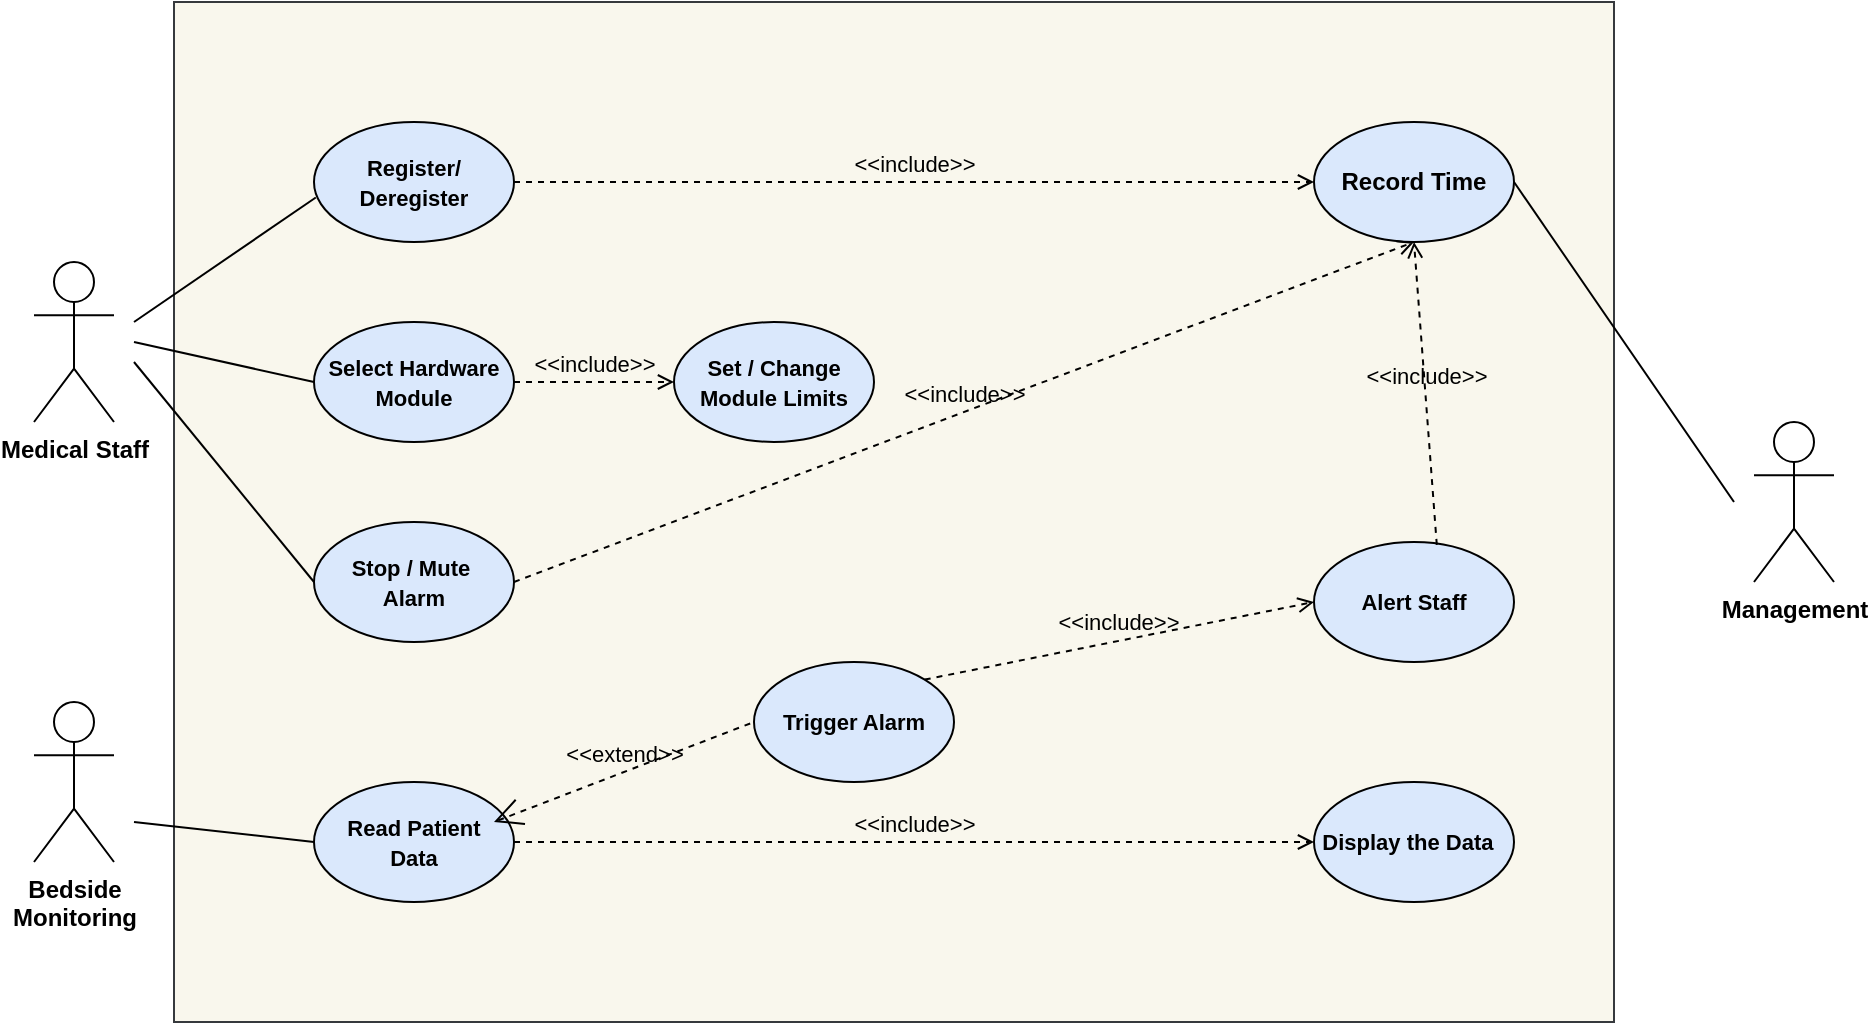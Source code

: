 <mxfile type="device" version="12.1.0" pages="1"><diagram id="iAI5wRJPBJMSCTWZ6b_W" name="Page-1"><mxGraphModel dx="2440" dy="813" gridSize="10" guides="1" tooltips="1" connect="1" arrows="1" fold="1" page="1" pageScale="1" pageWidth="850" pageHeight="1100" math="0" shadow="0" grid="1"><root><mxCell id="0" /><mxCell id="1" parent="0" /><mxCell id="aDsCUuxqLMU7xiLRjQzI-1" value="" parent="1" style="rounded=0;whiteSpace=wrap;html=1;shadow=0;fillColor=#f9f7ed;strokeColor=#36393d;" vertex="1"><mxGeometry as="geometry" y="10" width="720" height="510" /></mxCell><mxCell id="aDsCUuxqLMU7xiLRjQzI-26" value="&lt;font style=&quot;line-height: 110% ; font-size: 11px&quot;&gt;&lt;b&gt;Select Hardware&lt;br&gt;Module&lt;/b&gt;&lt;br&gt;&lt;/font&gt;" parent="1" style="ellipse;whiteSpace=wrap;html=1;shadow=0;fillColor=#dae8fc;strokeColor=#000000;" vertex="1"><mxGeometry as="geometry" y="170" width="100" height="60" x="70" /></mxCell><mxCell id="aDsCUuxqLMU7xiLRjQzI-28" value="&lt;b&gt;Record Time&lt;/b&gt;" parent="1" style="ellipse;whiteSpace=wrap;html=1;shadow=0;fillColor=#dae8fc;strokeColor=#000000;" vertex="1"><mxGeometry as="geometry" y="70" width="100" height="60" x="570" /></mxCell><mxCell id="aDsCUuxqLMU7xiLRjQzI-29" value="&lt;font style=&quot;font-size: 11px&quot;&gt;&lt;b&gt;Register/&lt;br&gt;Deregister&lt;br&gt;&lt;/b&gt;&lt;/font&gt;" parent="1" style="ellipse;whiteSpace=wrap;html=1;shadow=0;fillColor=#dae8fc;strokeColor=#000000;" vertex="1"><mxGeometry as="geometry" y="70" width="100" height="60" x="70" /></mxCell><mxCell id="aDsCUuxqLMU7xiLRjQzI-30" value="&lt;font style=&quot;font-size: 11px&quot;&gt;&lt;b&gt;Set / Change Module Limits&lt;/b&gt;&lt;/font&gt;" parent="1" style="ellipse;whiteSpace=wrap;html=1;shadow=0;fillColor=#dae8fc;strokeColor=#000000;" vertex="1"><mxGeometry as="geometry" y="170" width="100" height="60" x="250" /></mxCell><mxCell id="aDsCUuxqLMU7xiLRjQzI-31" value="&lt;font style=&quot;font-size: 11px&quot;&gt;&lt;b&gt;Stop / Mute&amp;nbsp;&lt;br&gt;Alarm&lt;/b&gt;&lt;/font&gt;" parent="1" style="ellipse;whiteSpace=wrap;html=1;shadow=0;fillColor=#dae8fc;strokeColor=#000000;" vertex="1"><mxGeometry as="geometry" y="270" width="100" height="60" x="70" /></mxCell><mxCell id="aDsCUuxqLMU7xiLRjQzI-32" value="&lt;font style=&quot;font-size: 11px&quot;&gt;&lt;b&gt;Read Patient&lt;br&gt;Data&lt;/b&gt;&lt;/font&gt;" parent="1" style="ellipse;whiteSpace=wrap;html=1;shadow=0;fillColor=#dae8fc;strokeColor=#000000;" vertex="1"><mxGeometry as="geometry" y="400" width="100" height="60" x="70" /></mxCell><mxCell id="aDsCUuxqLMU7xiLRjQzI-34" value="&lt;b style=&quot;font-size: 11px&quot;&gt;Alert Staff&lt;/b&gt;" parent="1" style="ellipse;whiteSpace=wrap;html=1;shadow=0;fillColor=#dae8fc;strokeColor=#000000;" vertex="1"><mxGeometry as="geometry" y="280" width="100" height="60" x="570" /></mxCell><mxCell id="aDsCUuxqLMU7xiLRjQzI-35" value="&lt;b style=&quot;font-size: 11px&quot;&gt;&lt;font style=&quot;font-size: 11px&quot;&gt;Trigger Alarm&lt;/font&gt;&lt;/b&gt;" parent="1" style="ellipse;whiteSpace=wrap;html=1;shadow=0;fillColor=#dae8fc;strokeColor=#000000;" vertex="1"><mxGeometry as="geometry" y="340" width="100" height="60" x="290" /></mxCell><mxCell id="aDsCUuxqLMU7xiLRjQzI-37" value="&lt;b&gt;Medical Staff&lt;/b&gt;" parent="1" style="shape=umlActor;html=1;verticalLabelPosition=bottom;verticalAlign=top;align=center;shadow=0;" vertex="1"><mxGeometry as="geometry" y="140" width="40" height="80" x="-70" /></mxCell><mxCell id="aDsCUuxqLMU7xiLRjQzI-39" value="&lt;b&gt;Bedside&lt;br&gt;Monitoring&lt;/b&gt;" parent="1" style="shape=umlActor;html=1;verticalLabelPosition=bottom;verticalAlign=top;align=center;shadow=0;" vertex="1"><mxGeometry as="geometry" y="360" width="40" height="80" x="-70" /></mxCell><mxCell id="aDsCUuxqLMU7xiLRjQzI-42" value="" parent="1" style="edgeStyle=none;html=1;endArrow=none;verticalAlign=bottom;entryX=0.009;entryY=0.629;entryDx=0;entryDy=0;entryPerimeter=0;" target="aDsCUuxqLMU7xiLRjQzI-29" edge="1"><mxGeometry as="geometry" width="160" relative="1"><mxPoint as="sourcePoint" y="170" x="-20" /><mxPoint as="targetPoint" y="180" x="110" /></mxGeometry></mxCell><mxCell id="aDsCUuxqLMU7xiLRjQzI-45" value="" parent="1" style="edgeStyle=none;html=1;endArrow=none;verticalAlign=bottom;entryX=0;entryY=0.5;entryDx=0;entryDy=0;" target="aDsCUuxqLMU7xiLRjQzI-26" edge="1"><mxGeometry as="geometry" width="160" relative="1"><mxPoint as="sourcePoint" y="180" x="-20" /><mxPoint as="targetPoint" y="180" x="130" /></mxGeometry></mxCell><mxCell id="aDsCUuxqLMU7xiLRjQzI-46" value="" parent="1" style="edgeStyle=none;html=1;endArrow=none;verticalAlign=bottom;entryX=0;entryY=0.5;entryDx=0;entryDy=0;" target="aDsCUuxqLMU7xiLRjQzI-31" edge="1"><mxGeometry as="geometry" width="160" relative="1"><mxPoint as="sourcePoint" y="190" x="-20" /><mxPoint as="targetPoint" y="190" x="140" /></mxGeometry></mxCell><mxCell id="aDsCUuxqLMU7xiLRjQzI-47" value="" parent="1" style="edgeStyle=none;html=1;endArrow=none;verticalAlign=bottom;entryX=0;entryY=0.5;entryDx=0;entryDy=0;" target="aDsCUuxqLMU7xiLRjQzI-32" edge="1"><mxGeometry as="geometry" width="160" relative="1"><mxPoint as="sourcePoint" y="420" x="-20" /><mxPoint as="targetPoint" y="380" x="120" /></mxGeometry></mxCell><mxCell id="aDsCUuxqLMU7xiLRjQzI-48" value="&amp;lt;&amp;lt;include&amp;gt;&amp;gt;" parent="1" style="edgeStyle=none;html=1;endArrow=open;verticalAlign=bottom;dashed=1;labelBackgroundColor=none;entryX=0;entryY=0.5;entryDx=0;entryDy=0;" target="aDsCUuxqLMU7xiLRjQzI-30" edge="1"><mxGeometry as="geometry" width="160" relative="1"><mxPoint as="sourcePoint" y="200" x="170" /><mxPoint as="targetPoint" y="190" x="330" /></mxGeometry></mxCell><mxCell id="aDsCUuxqLMU7xiLRjQzI-49" value="&amp;lt;&amp;lt;include&amp;gt;&amp;gt;" parent="1" style="edgeStyle=none;html=1;endArrow=open;verticalAlign=bottom;dashed=1;labelBackgroundColor=none;exitX=1;exitY=0.5;exitDx=0;exitDy=0;entryX=0;entryY=0.5;entryDx=0;entryDy=0;" target="aDsCUuxqLMU7xiLRjQzI-28" edge="1" source="aDsCUuxqLMU7xiLRjQzI-29"><mxGeometry as="geometry" width="160" relative="1"><mxPoint as="sourcePoint" y="90" x="300" /><mxPoint as="targetPoint" y="90" x="460" /></mxGeometry></mxCell><mxCell id="aDsCUuxqLMU7xiLRjQzI-50" value="&amp;lt;&amp;lt;include&amp;gt;&amp;gt;" parent="1" style="edgeStyle=none;html=1;endArrow=open;verticalAlign=bottom;dashed=1;labelBackgroundColor=none;exitX=1;exitY=0.5;exitDx=0;exitDy=0;entryX=0.5;entryY=1;entryDx=0;entryDy=0;" target="aDsCUuxqLMU7xiLRjQzI-28" edge="1" source="aDsCUuxqLMU7xiLRjQzI-31"><mxGeometry as="geometry" width="160" relative="1"><mxPoint as="sourcePoint" y="300" x="180" /><mxPoint as="targetPoint" y="300" x="340" /></mxGeometry></mxCell><mxCell id="aDsCUuxqLMU7xiLRjQzI-52" value="&amp;lt;&amp;lt;extend&amp;gt;&amp;gt;" parent="1" style="edgeStyle=none;html=1;startArrow=open;endArrow=none;startSize=12;verticalAlign=bottom;dashed=1;labelBackgroundColor=none;entryX=0;entryY=0.5;entryDx=0;entryDy=0;" target="aDsCUuxqLMU7xiLRjQzI-35" edge="1"><mxGeometry as="geometry" width="160" relative="1"><mxPoint as="sourcePoint" y="420" x="160" /><mxPoint as="targetPoint" y="410" x="330" /></mxGeometry></mxCell><mxCell id="aDsCUuxqLMU7xiLRjQzI-56" value="&lt;div align=&quot;center&quot;&gt;&lt;font style=&quot;font-size: 11px&quot;&gt;&lt;b&gt;Display the Data &amp;nbsp;&lt;/b&gt;&lt;/font&gt;&lt;/div&gt;" parent="1" style="ellipse;whiteSpace=wrap;html=1;shadow=0;align=center;fillColor=#dae8fc;strokeColor=#000000;" vertex="1"><mxGeometry as="geometry" y="400" width="100" height="60" x="570" /></mxCell><mxCell id="aDsCUuxqLMU7xiLRjQzI-57" value="&amp;lt;&amp;lt;include&amp;gt;&amp;gt;" parent="1" style="edgeStyle=none;html=1;endArrow=open;verticalAlign=bottom;dashed=1;labelBackgroundColor=none;entryX=0;entryY=0.5;entryDx=0;entryDy=0;exitX=1;exitY=0.5;exitDx=0;exitDy=0;" target="aDsCUuxqLMU7xiLRjQzI-56" edge="1" source="aDsCUuxqLMU7xiLRjQzI-32"><mxGeometry as="geometry" width="160" relative="1"><mxPoint as="sourcePoint" y="430" x="170" /><mxPoint as="targetPoint" y="490" x="290" /></mxGeometry></mxCell><mxCell id="PAhM5i4KE2bBrmq3GSYR-5" value="&amp;lt;&amp;lt;include&amp;gt;&amp;gt;" parent="1" style="edgeStyle=none;html=1;endArrow=open;verticalAlign=bottom;dashed=1;labelBackgroundColor=none;exitX=1;exitY=0;exitDx=0;exitDy=0;entryX=0;entryY=0.5;entryDx=0;entryDy=0;" target="aDsCUuxqLMU7xiLRjQzI-34" edge="1" source="aDsCUuxqLMU7xiLRjQzI-35"><mxGeometry as="geometry" width="160" relative="1"><mxPoint as="sourcePoint" y="320" x="370" /><mxPoint as="targetPoint" y="320" x="530" /></mxGeometry></mxCell><mxCell id="PAhM5i4KE2bBrmq3GSYR-12" value="&amp;lt;&amp;lt;include&amp;gt;&amp;gt;" parent="1" style="edgeStyle=none;html=1;endArrow=open;verticalAlign=bottom;dashed=1;labelBackgroundColor=none;exitX=0.614;exitY=0.024;exitDx=0;exitDy=0;entryX=0.5;entryY=1;entryDx=0;entryDy=0;exitPerimeter=0;" target="aDsCUuxqLMU7xiLRjQzI-28" edge="1" source="aDsCUuxqLMU7xiLRjQzI-34"><mxGeometry as="geometry" width="160" relative="1"><mxPoint as="sourcePoint" y="240" x="550" /><mxPoint as="targetPoint" y="140" x="650" /></mxGeometry></mxCell><mxCell id="0VNbOevwzxyMLVdawemw-1" value="&lt;b&gt;Management&lt;/b&gt;" parent="1" style="shape=umlActor;html=1;verticalLabelPosition=bottom;verticalAlign=top;align=center;shadow=0;" vertex="1"><mxGeometry as="geometry" y="220" width="40" height="80" x="790" /></mxCell><mxCell id="WdCzEqLGv4Uo1SsO7HGK-3" value="" parent="1" style="edgeStyle=none;html=1;endArrow=none;verticalAlign=bottom;exitX=1;exitY=0.5;exitDx=0;exitDy=0;" edge="1" source="aDsCUuxqLMU7xiLRjQzI-28"><mxGeometry as="geometry" width="160" relative="1"><mxPoint as="sourcePoint" y="100" x="670" /><mxPoint as="targetPoint" y="260" x="780" /></mxGeometry></mxCell></root></mxGraphModel></diagram></mxfile>